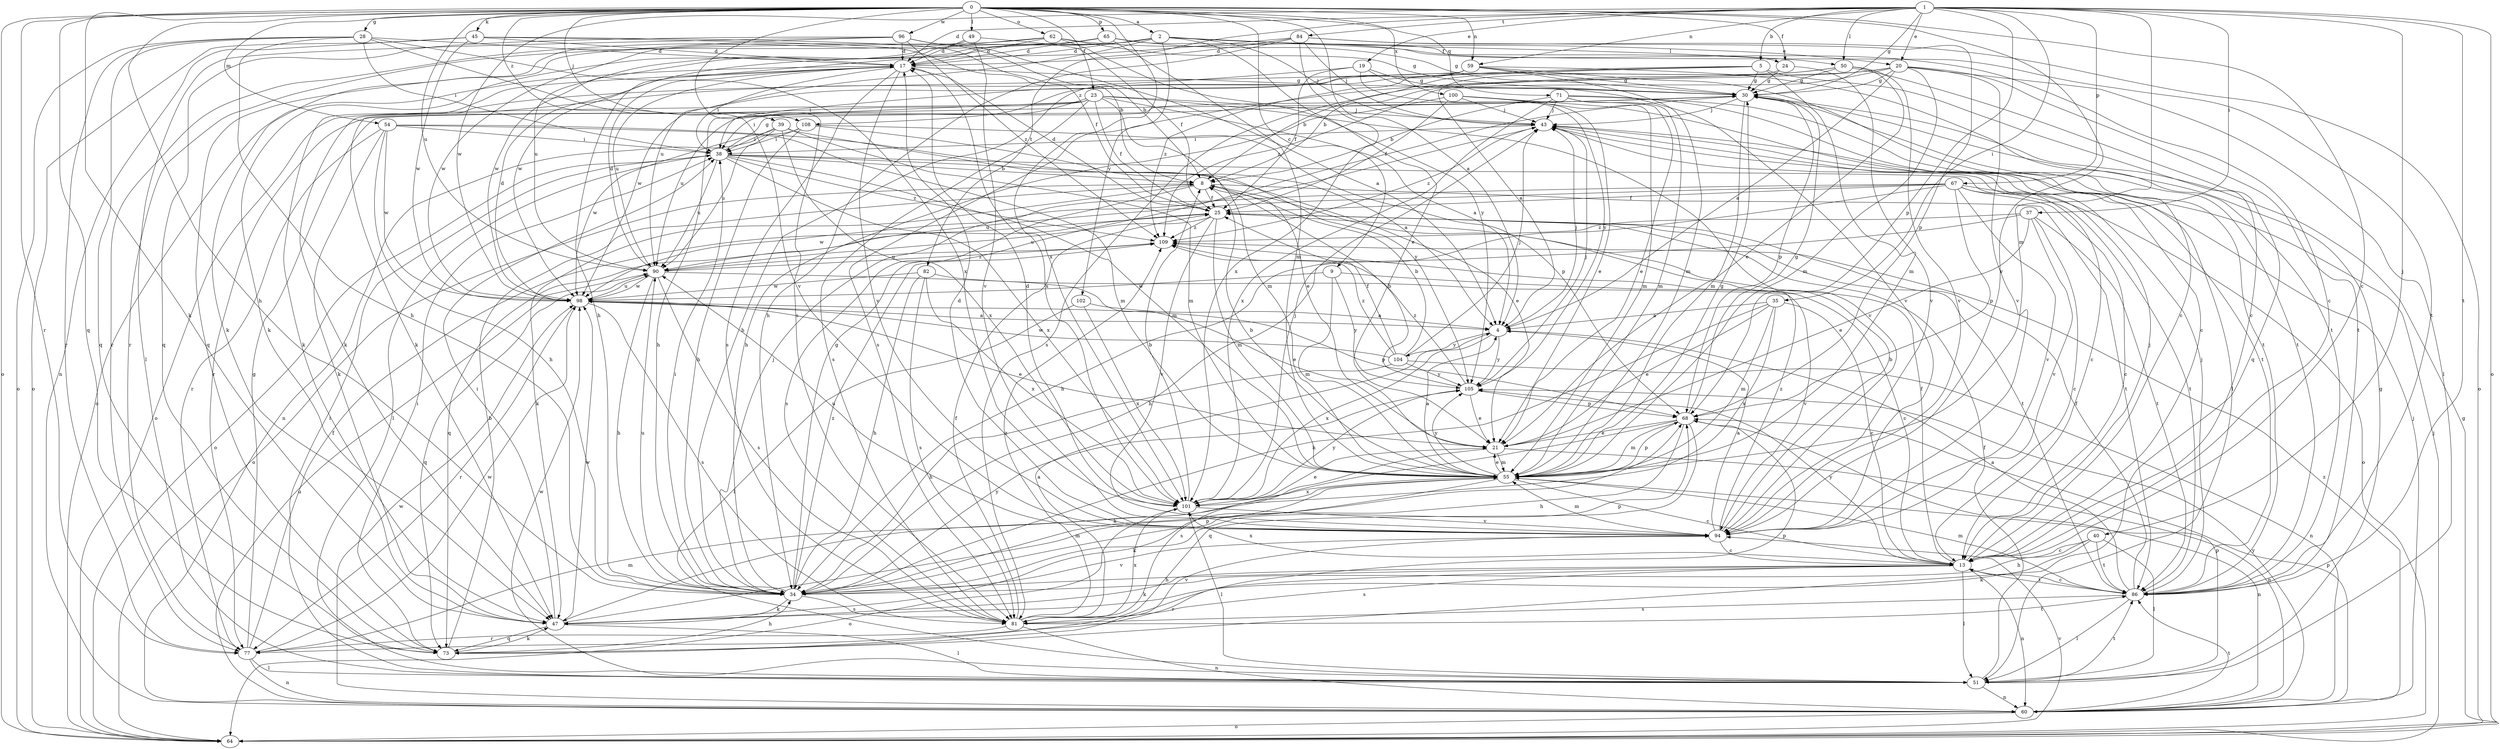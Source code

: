 strict digraph  {
0;
1;
2;
4;
5;
8;
9;
13;
17;
19;
20;
21;
23;
24;
25;
28;
30;
34;
35;
37;
38;
39;
40;
43;
45;
47;
49;
50;
51;
54;
55;
59;
60;
62;
64;
65;
67;
68;
71;
73;
77;
81;
82;
84;
86;
90;
94;
96;
98;
100;
101;
102;
104;
105;
108;
109;
0 -> 2  [label=a];
0 -> 4  [label=a];
0 -> 9  [label=c];
0 -> 13  [label=c];
0 -> 23  [label=f];
0 -> 24  [label=f];
0 -> 28  [label=g];
0 -> 34  [label=h];
0 -> 39  [label=j];
0 -> 45  [label=k];
0 -> 47  [label=k];
0 -> 49  [label=l];
0 -> 54  [label=m];
0 -> 59  [label=n];
0 -> 62  [label=o];
0 -> 64  [label=o];
0 -> 65  [label=p];
0 -> 71  [label=q];
0 -> 73  [label=q];
0 -> 77  [label=r];
0 -> 81  [label=s];
0 -> 90  [label=u];
0 -> 94  [label=v];
0 -> 96  [label=w];
0 -> 100  [label=x];
0 -> 101  [label=x];
0 -> 108  [label=z];
1 -> 5  [label=b];
1 -> 17  [label=d];
1 -> 19  [label=e];
1 -> 20  [label=e];
1 -> 30  [label=g];
1 -> 35  [label=i];
1 -> 37  [label=i];
1 -> 40  [label=j];
1 -> 50  [label=l];
1 -> 55  [label=m];
1 -> 59  [label=n];
1 -> 64  [label=o];
1 -> 67  [label=p];
1 -> 68  [label=p];
1 -> 82  [label=t];
1 -> 84  [label=t];
1 -> 86  [label=t];
1 -> 98  [label=w];
2 -> 17  [label=d];
2 -> 20  [label=e];
2 -> 21  [label=e];
2 -> 24  [label=f];
2 -> 34  [label=h];
2 -> 43  [label=j];
2 -> 47  [label=k];
2 -> 50  [label=l];
2 -> 90  [label=u];
2 -> 98  [label=w];
2 -> 102  [label=y];
4 -> 43  [label=j];
4 -> 101  [label=x];
4 -> 104  [label=y];
4 -> 105  [label=y];
5 -> 8  [label=b];
5 -> 13  [label=c];
5 -> 30  [label=g];
5 -> 55  [label=m];
5 -> 108  [label=z];
5 -> 109  [label=z];
8 -> 25  [label=f];
8 -> 47  [label=k];
8 -> 64  [label=o];
8 -> 81  [label=s];
8 -> 86  [label=t];
9 -> 13  [label=c];
9 -> 55  [label=m];
9 -> 98  [label=w];
9 -> 105  [label=y];
13 -> 25  [label=f];
13 -> 34  [label=h];
13 -> 43  [label=j];
13 -> 47  [label=k];
13 -> 51  [label=l];
13 -> 60  [label=n];
13 -> 77  [label=r];
13 -> 81  [label=s];
13 -> 86  [label=t];
13 -> 101  [label=x];
13 -> 105  [label=y];
17 -> 30  [label=g];
17 -> 38  [label=i];
17 -> 47  [label=k];
17 -> 64  [label=o];
17 -> 81  [label=s];
17 -> 90  [label=u];
17 -> 94  [label=v];
17 -> 101  [label=x];
19 -> 25  [label=f];
19 -> 30  [label=g];
19 -> 47  [label=k];
19 -> 94  [label=v];
19 -> 105  [label=y];
20 -> 4  [label=a];
20 -> 30  [label=g];
20 -> 51  [label=l];
20 -> 55  [label=m];
20 -> 81  [label=s];
20 -> 86  [label=t];
20 -> 94  [label=v];
20 -> 98  [label=w];
20 -> 109  [label=z];
21 -> 55  [label=m];
21 -> 60  [label=n];
21 -> 81  [label=s];
23 -> 4  [label=a];
23 -> 25  [label=f];
23 -> 34  [label=h];
23 -> 38  [label=i];
23 -> 43  [label=j];
23 -> 55  [label=m];
23 -> 64  [label=o];
23 -> 77  [label=r];
23 -> 81  [label=s];
23 -> 94  [label=v];
24 -> 4  [label=a];
24 -> 30  [label=g];
24 -> 94  [label=v];
25 -> 17  [label=d];
25 -> 55  [label=m];
25 -> 73  [label=q];
25 -> 86  [label=t];
25 -> 90  [label=u];
25 -> 94  [label=v];
25 -> 109  [label=z];
28 -> 17  [label=d];
28 -> 34  [label=h];
28 -> 38  [label=i];
28 -> 64  [label=o];
28 -> 73  [label=q];
28 -> 77  [label=r];
28 -> 94  [label=v];
28 -> 101  [label=x];
30 -> 43  [label=j];
30 -> 55  [label=m];
30 -> 68  [label=p];
30 -> 86  [label=t];
30 -> 90  [label=u];
34 -> 30  [label=g];
34 -> 38  [label=i];
34 -> 43  [label=j];
34 -> 47  [label=k];
34 -> 55  [label=m];
34 -> 68  [label=p];
34 -> 81  [label=s];
34 -> 90  [label=u];
34 -> 94  [label=v];
34 -> 105  [label=y];
34 -> 109  [label=z];
35 -> 4  [label=a];
35 -> 13  [label=c];
35 -> 21  [label=e];
35 -> 34  [label=h];
35 -> 55  [label=m];
35 -> 101  [label=x];
37 -> 13  [label=c];
37 -> 21  [label=e];
37 -> 34  [label=h];
37 -> 86  [label=t];
37 -> 94  [label=v];
37 -> 109  [label=z];
38 -> 8  [label=b];
38 -> 13  [label=c];
38 -> 21  [label=e];
38 -> 30  [label=g];
38 -> 51  [label=l];
38 -> 55  [label=m];
38 -> 64  [label=o];
38 -> 90  [label=u];
38 -> 101  [label=x];
38 -> 109  [label=z];
39 -> 21  [label=e];
39 -> 38  [label=i];
39 -> 55  [label=m];
39 -> 90  [label=u];
39 -> 98  [label=w];
39 -> 101  [label=x];
40 -> 13  [label=c];
40 -> 34  [label=h];
40 -> 47  [label=k];
40 -> 51  [label=l];
40 -> 86  [label=t];
43 -> 38  [label=i];
43 -> 86  [label=t];
43 -> 109  [label=z];
45 -> 8  [label=b];
45 -> 17  [label=d];
45 -> 25  [label=f];
45 -> 60  [label=n];
45 -> 64  [label=o];
45 -> 98  [label=w];
47 -> 38  [label=i];
47 -> 51  [label=l];
47 -> 68  [label=p];
47 -> 73  [label=q];
47 -> 98  [label=w];
49 -> 17  [label=d];
49 -> 25  [label=f];
49 -> 77  [label=r];
49 -> 94  [label=v];
50 -> 8  [label=b];
50 -> 21  [label=e];
50 -> 30  [label=g];
50 -> 73  [label=q];
50 -> 81  [label=s];
50 -> 94  [label=v];
51 -> 25  [label=f];
51 -> 30  [label=g];
51 -> 38  [label=i];
51 -> 60  [label=n];
51 -> 68  [label=p];
51 -> 86  [label=t];
51 -> 98  [label=w];
54 -> 34  [label=h];
54 -> 38  [label=i];
54 -> 47  [label=k];
54 -> 55  [label=m];
54 -> 77  [label=r];
54 -> 98  [label=w];
54 -> 105  [label=y];
55 -> 4  [label=a];
55 -> 8  [label=b];
55 -> 13  [label=c];
55 -> 21  [label=e];
55 -> 30  [label=g];
55 -> 47  [label=k];
55 -> 60  [label=n];
55 -> 68  [label=p];
55 -> 101  [label=x];
55 -> 105  [label=y];
59 -> 13  [label=c];
59 -> 30  [label=g];
59 -> 34  [label=h];
59 -> 38  [label=i];
59 -> 47  [label=k];
59 -> 55  [label=m];
59 -> 86  [label=t];
60 -> 43  [label=j];
60 -> 64  [label=o];
60 -> 68  [label=p];
60 -> 86  [label=t];
60 -> 90  [label=u];
60 -> 98  [label=w];
60 -> 105  [label=y];
60 -> 109  [label=z];
62 -> 13  [label=c];
62 -> 17  [label=d];
62 -> 30  [label=g];
62 -> 90  [label=u];
62 -> 98  [label=w];
62 -> 105  [label=y];
64 -> 30  [label=g];
64 -> 43  [label=j];
64 -> 94  [label=v];
65 -> 17  [label=d];
65 -> 30  [label=g];
65 -> 55  [label=m];
65 -> 73  [label=q];
65 -> 77  [label=r];
65 -> 86  [label=t];
67 -> 13  [label=c];
67 -> 25  [label=f];
67 -> 34  [label=h];
67 -> 64  [label=o];
67 -> 68  [label=p];
67 -> 86  [label=t];
67 -> 90  [label=u];
67 -> 94  [label=v];
67 -> 98  [label=w];
68 -> 21  [label=e];
68 -> 30  [label=g];
68 -> 34  [label=h];
68 -> 47  [label=k];
68 -> 55  [label=m];
68 -> 73  [label=q];
71 -> 8  [label=b];
71 -> 21  [label=e];
71 -> 43  [label=j];
71 -> 51  [label=l];
71 -> 55  [label=m];
71 -> 86  [label=t];
71 -> 101  [label=x];
73 -> 8  [label=b];
73 -> 34  [label=h];
73 -> 38  [label=i];
73 -> 47  [label=k];
73 -> 68  [label=p];
77 -> 25  [label=f];
77 -> 30  [label=g];
77 -> 51  [label=l];
77 -> 55  [label=m];
77 -> 60  [label=n];
77 -> 98  [label=w];
81 -> 4  [label=a];
81 -> 25  [label=f];
81 -> 60  [label=n];
81 -> 77  [label=r];
81 -> 86  [label=t];
81 -> 94  [label=v];
81 -> 101  [label=x];
81 -> 109  [label=z];
82 -> 34  [label=h];
82 -> 81  [label=s];
82 -> 94  [label=v];
82 -> 98  [label=w];
82 -> 101  [label=x];
84 -> 17  [label=d];
84 -> 34  [label=h];
84 -> 43  [label=j];
84 -> 64  [label=o];
84 -> 68  [label=p];
84 -> 98  [label=w];
84 -> 101  [label=x];
86 -> 4  [label=a];
86 -> 13  [label=c];
86 -> 25  [label=f];
86 -> 43  [label=j];
86 -> 51  [label=l];
86 -> 55  [label=m];
86 -> 81  [label=s];
90 -> 17  [label=d];
90 -> 21  [label=e];
90 -> 34  [label=h];
90 -> 73  [label=q];
90 -> 81  [label=s];
90 -> 98  [label=w];
90 -> 109  [label=z];
94 -> 4  [label=a];
94 -> 8  [label=b];
94 -> 13  [label=c];
94 -> 17  [label=d];
94 -> 55  [label=m];
94 -> 90  [label=u];
94 -> 109  [label=z];
96 -> 4  [label=a];
96 -> 8  [label=b];
96 -> 17  [label=d];
96 -> 47  [label=k];
96 -> 51  [label=l];
96 -> 73  [label=q];
96 -> 109  [label=z];
98 -> 4  [label=a];
98 -> 17  [label=d];
98 -> 21  [label=e];
98 -> 68  [label=p];
98 -> 77  [label=r];
98 -> 81  [label=s];
98 -> 90  [label=u];
100 -> 13  [label=c];
100 -> 21  [label=e];
100 -> 25  [label=f];
100 -> 34  [label=h];
100 -> 43  [label=j];
100 -> 55  [label=m];
101 -> 8  [label=b];
101 -> 17  [label=d];
101 -> 21  [label=e];
101 -> 43  [label=j];
101 -> 51  [label=l];
101 -> 64  [label=o];
101 -> 94  [label=v];
101 -> 105  [label=y];
102 -> 4  [label=a];
102 -> 51  [label=l];
102 -> 101  [label=x];
104 -> 8  [label=b];
104 -> 25  [label=f];
104 -> 34  [label=h];
104 -> 43  [label=j];
104 -> 60  [label=n];
104 -> 98  [label=w];
104 -> 105  [label=y];
104 -> 109  [label=z];
105 -> 8  [label=b];
105 -> 21  [label=e];
105 -> 43  [label=j];
105 -> 68  [label=p];
105 -> 109  [label=z];
108 -> 4  [label=a];
108 -> 34  [label=h];
108 -> 38  [label=i];
108 -> 60  [label=n];
108 -> 68  [label=p];
109 -> 90  [label=u];
}
